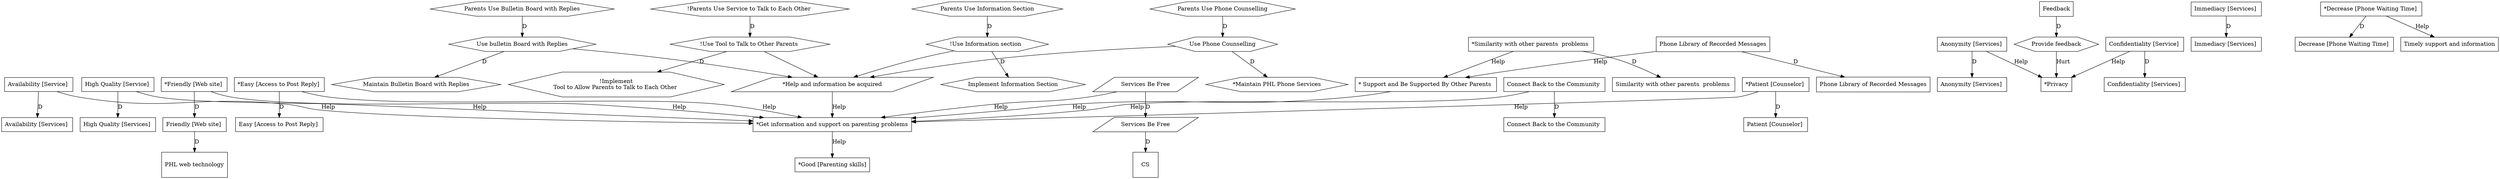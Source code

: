  digraph  RootGraph {
  "*Friendly [Web site] " [width="0.816179286622626", height="0.490638069621911", pos="132.882454318414,396.337029493611", label="*Friendly [Web site] ", shape=box];
  "Friendly [Web site] " [width="0.816179286622626", height="0.490638069621911", pos="42.8824543184145,161.662970506389", label="Friendly [Web site] ", shape=box];
  "PHL web technology" [width="0.875", height="0.875", pos="112.764908636829,-58.5000000000001", label="PHL web technology", shape=box];
  "Availability [Service] " [width="0.816179286622626", height="0.490638069621911", pos="488.117545681585,566.662970506389", label="Availability [Service] ", shape=box];
  "Availability [Services] " [width="0.816179286622626", height="0.490638069621911", pos="636.882454318414,603.337029493611", label="Availability [Services] ", shape=box];
  "High Quality [Service] " [width="0.816179286622626", height="0.490638069621911", pos="470.117545681585,603.337029493611", label="High Quality [Service] ", shape=box];
  "High Quality [Services] " [width="0.816179286622626", height="0.490638069621911", pos="614.117545681585,647.662970506389", label="High Quality [Services] ", shape=box];
  "Anonymity [Services] " [width="0.816179286622626", height="0.490638069621911", pos="582.882454318414,684.337029493611", label="Anonymity [Services] ", shape=box];
  "Confidentiality [Service] " [width="0.816179286622626", height="0.490638069621911", pos="499.5,531.337029493611", label="Confidentiality [Service] ", shape=box];
  "Confidentiality [Services] " [width="0.816179286622626", height="0.490638069621911", pos="650.117545681585,566.662970506389", label="Confidentiality [Services] ", shape=box];
  "*Easy [Access to Post Reply] " [width="0.816179286622626", height="0.490638069621911", pos="121.5,440.662970506389", label="*Easy [Access to Post Reply] ", shape=box];
  "Easy [Access to Post Reply] " [width="0.816179286622626", height="0.490638069621911", pos="42.8824543184145,198.337029493611", label="Easy [Access to Post Reply] ", shape=box];
  "Immediacy [Services] " [width="0.816179286622626", height="0.490638069621911", pos="560.117545681586,719.662970506389", label="Immediacy [Services] ", shape=box];
  "*Get information and support on parenting problems" [width="0.816179286622626", height="0.490638069621911", pos="218.117545681585,549.337029493611", label="*Get information and support on parenting problems", shape=box];
  "*Privacy" [width="0.816179286622626", height="0.490638069621911", pos="308.117545681585,612.337029493611", label="*Privacy", shape=box];
  "Parents Use Bulletin Board with Replies" [width="0.78125", height="0.5", pos="298.389908636829,108", label="Parents Use Bulletin Board with Replies", sides="6", shape=polygon];
  "Use bulletin Board with Replies" [width="0.78125", height="0.5", pos="275.625,297", label="Use bulletin Board with Replies", sides="6", shape=polygon];
  "Maintain Bulletin Board with Replies" [width="0.78125", height="0.5", pos="352.389908636829,108", label="Maintain Bulletin Board with Replies", sides="6", shape=polygon];
  "!Parents Use Service to Talk to Each Other " [width="0.78125", height="0.5", pos="188.139908636829,108", label="!Parents Use Service to Talk to Each Other ", sides="6", shape=polygon];
  "!Use Tool to Talk to Other Parents " [width="0.78125", height="0.5", pos="219.375,315", label="!Use Tool to Talk to Other Parents ", sides="6", shape=polygon];
  "!Implement\nTool to Allow Parents to Talk to Each Other " [width="0.78125", height="0.5", pos="244.389908636829,108", label="!Implement\nTool to Allow Parents to Talk to Each Other ", sides="6", shape=polygon];
  "Parents Use Phone Counselling" [width="0.78125", height="0.5", pos="491.625,135", label="Parents Use Phone Counselling", sides="6", shape=polygon];
  "Use Phone Counselling" [width="0.78125", height="0.5", pos="337.5,297", label="Use Phone Counselling", sides="6", shape=polygon];
  "*Maintain PHL Phone Services" [width="0.78125", height="0.5", pos="509.625,171", label="*Maintain PHL Phone Services", sides="6", shape=polygon];
  "*Help and information be acquired" [width="0.812499999999998", height="0.5", pos="258.75,432", label="*Help and information be acquired", shape=parallelogram];
  "Connect Back to the Community " [width="0.816179286622626", height="0.490638069621911", pos="510.882454318414,494.662970506389", label="Connect Back to the Community ", shape=box];
  "Connect Back to the Community 1" [width="0.816179286622626", height="0.490638069621911", pos="654.882454318414,512.662970506389", label="Connect Back to the Community ", shape=box];
  "*Decrease [Phone Waiting Time] " [width="0.816179286622626", height="0.490638069621911", pos="445.5,333.337029493611", label="*Decrease [Phone Waiting Time] ", shape=box];
  "Decrease [Phone Waiting Time] " [width="0.816179286622626", height="0.490638069621911", pos="555.75,243.337029493611", label="Decrease [Phone Waiting Time] ", shape=box];
  "Similarity with other parents  problems " [width="0.816179286622626", height="0.490638069621911", pos="632.117545681585,458.662970506389", label="Similarity with other parents  problems ", shape=box];
  "*Similarity with other parents  problems " [width="0.816179286622626", height="0.490638069621911", pos="506.117545681585,458.662970506389", label="*Similarity with other parents  problems ", shape=box];
  "Patient [Counselor] " [width="0.816179286622626", height="0.490638069621911", pos="596.117545681585,333.337029493611", label="Patient [Counselor] ", shape=box];
  "*Patient [Counselor] " [width="0.816179286622626", height="0.490638069621911", pos="481.5,369.337029493611", label="*Patient [Counselor] ", shape=box];
  "Timely support and information" [width="0.816179286622626", height="0.490638069621911", pos="308.117545681585,553.162970506389", label="Timely support and information", shape=box];
  "Anonymity [Services] 1" [width="0.816179286622626", height="0.490638069621911", pos="434.117545681585,638.662970506389", label="Anonymity [Services] ", shape=box];
  "Phone Library of Recorded Messages" [width="0.8125", height="0.5078125", pos="526.5,207.28125", label="Phone Library of Recorded Messages", shape=box];
  "*Good [Parenting skills]" [width="0.816179286622626", height="0.490638069621911", pos="236.117545681585,656.662970506389", label="*Good [Parenting skills]", shape=box];
  "Phone Library of Recorded Messages1" [width="0.8125", height="0.5078125", pos="398.25,315.28125", label="Phone Library of Recorded Messages", shape=box];
  "* Support and Be Supported By Other Parents " [width="0.816179286622626", height="0.490638069621911", pos="398.117545681585,477.337029493611", label="* Support and Be Supported By Other Parents ", shape=box];
  "Immediacy [Services] 1" [width="0.816179286622626", height="0.490638069621911", pos="398.117545681585,674.662970506389", label="Immediacy [Services] ", shape=box];
  "Implement Information Section" [width="0.78125", height="0.5", pos="136.389908636829,108", label="Implement Information Section", sides="6", shape=polygon];
  "!Use Information section  " [width="0.78125", height="0.5", pos="166.5,357.75", label="!Use Information section  ", sides="6", shape=polygon];
  "Parents Use Information Section" [width="0.78125", height="0.5", pos="82.389908636829,126", label="Parents Use Information Section", sides="6", shape=polygon];
  "Feedback" [width="0.8125", height="0.5078125", pos="517.5,747.28125", label=Feedback, shape=box];
  "Provide feedback" [width="0.78125", height="0.5", pos="327.375,684", label="Provide feedback", sides="6", shape=polygon];
  "Services Be Free" [width="0.812499999999998", height="0.5", pos="600.75,387", label="Services Be Free", shape=parallelogram];
  "CS" [width="0.875", height="0.875", pos="729,391.5", label=CS, shape=box];
  "Services Be Free1" [width="0.812499999999998", height="0.5", pos="495,414", label="Services Be Free", shape=parallelogram];
  "*Friendly [Web site] "->"Friendly [Web site] " [label=D];
  "Friendly [Web site] "->"PHL web technology" [label=D];
  "Availability [Service] "->"Availability [Services] " [label=D];
  "High Quality [Service] "->"High Quality [Services] " [label=D];
  "Confidentiality [Service] "->"Confidentiality [Services] " [label=D];
  "*Easy [Access to Post Reply] "->"Easy [Access to Post Reply] " [label=D];
  "High Quality [Service] "->"*Get information and support on parenting problems" [label=Help];
  "Availability [Service] "->"*Get information and support on parenting problems" [label=Help];
  "*Friendly [Web site] "->"*Get information and support on parenting problems" [label=Help];
  "*Easy [Access to Post Reply] "->"*Get information and support on parenting problems" [label=Help];
  "Confidentiality [Service] "->"*Privacy" [label=Help];
  "Parents Use Bulletin Board with Replies"->"Use bulletin Board with Replies" [label=D];
  "Use bulletin Board with Replies"->"Maintain Bulletin Board with Replies" [label=D];
  "!Parents Use Service to Talk to Each Other "->"!Use Tool to Talk to Other Parents " [label=D];
  "!Use Tool to Talk to Other Parents "->"!Implement\nTool to Allow Parents to Talk to Each Other " [label=D];
  "Parents Use Phone Counselling"->"Use Phone Counselling" [label=D];
  "Use Phone Counselling"->"*Maintain PHL Phone Services" [label=D];
  "Use bulletin Board with Replies"->"*Help and information be acquired";
  "Use Phone Counselling"->"*Help and information be acquired";
  "Connect Back to the Community "->"Connect Back to the Community 1" [label=D];
  "*Decrease [Phone Waiting Time] "->"Decrease [Phone Waiting Time] " [label=D];
  "*Similarity with other parents  problems "->"Similarity with other parents  problems " [label=D];
  "*Patient [Counselor] "->"Patient [Counselor] " [label=D];
  "*Patient [Counselor] "->"*Get information and support on parenting problems" [label=Help];
  "Connect Back to the Community "->"*Get information and support on parenting problems" [label=Help];
  "*Decrease [Phone Waiting Time] "->"Timely support and information" [label=Help];
  "Anonymity [Services] 1"->"Anonymity [Services] " [label=D];
  "Anonymity [Services] 1"->"*Privacy" [label=Help];
  "*Get information and support on parenting problems"->"*Good [Parenting skills]" [label=Help];
  "Phone Library of Recorded Messages1"->"Phone Library of Recorded Messages" [label=D];
  "*Similarity with other parents  problems "->"* Support and Be Supported By Other Parents " [label=Help];
  "*Help and information be acquired"->"*Get information and support on parenting problems" [label=Help];
  "* Support and Be Supported By Other Parents "->"*Get information and support on parenting problems" [label=Help];
  "!Use Tool to Talk to Other Parents "->"*Help and information be acquired";
  "Immediacy [Services] 1"->"Immediacy [Services] " [label=D];
  "!Use Information section  "->"Implement Information Section" [label=D];
  "Parents Use Information Section"->"!Use Information section  " [label=D];
  "!Use Information section  "->"*Help and information be acquired";
  "Feedback"->"Provide feedback" [label=D];
  "Provide feedback"->"*Privacy" [label=Hurt];
  "Services Be Free"->"CS" [label=D];
  "Services Be Free1"->"Services Be Free" [label=D];
  "Services Be Free1"->"*Get information and support on parenting problems" [label=Help];
  "Phone Library of Recorded Messages1"->"* Support and Be Supported By Other Parents " [label=Help];
}
